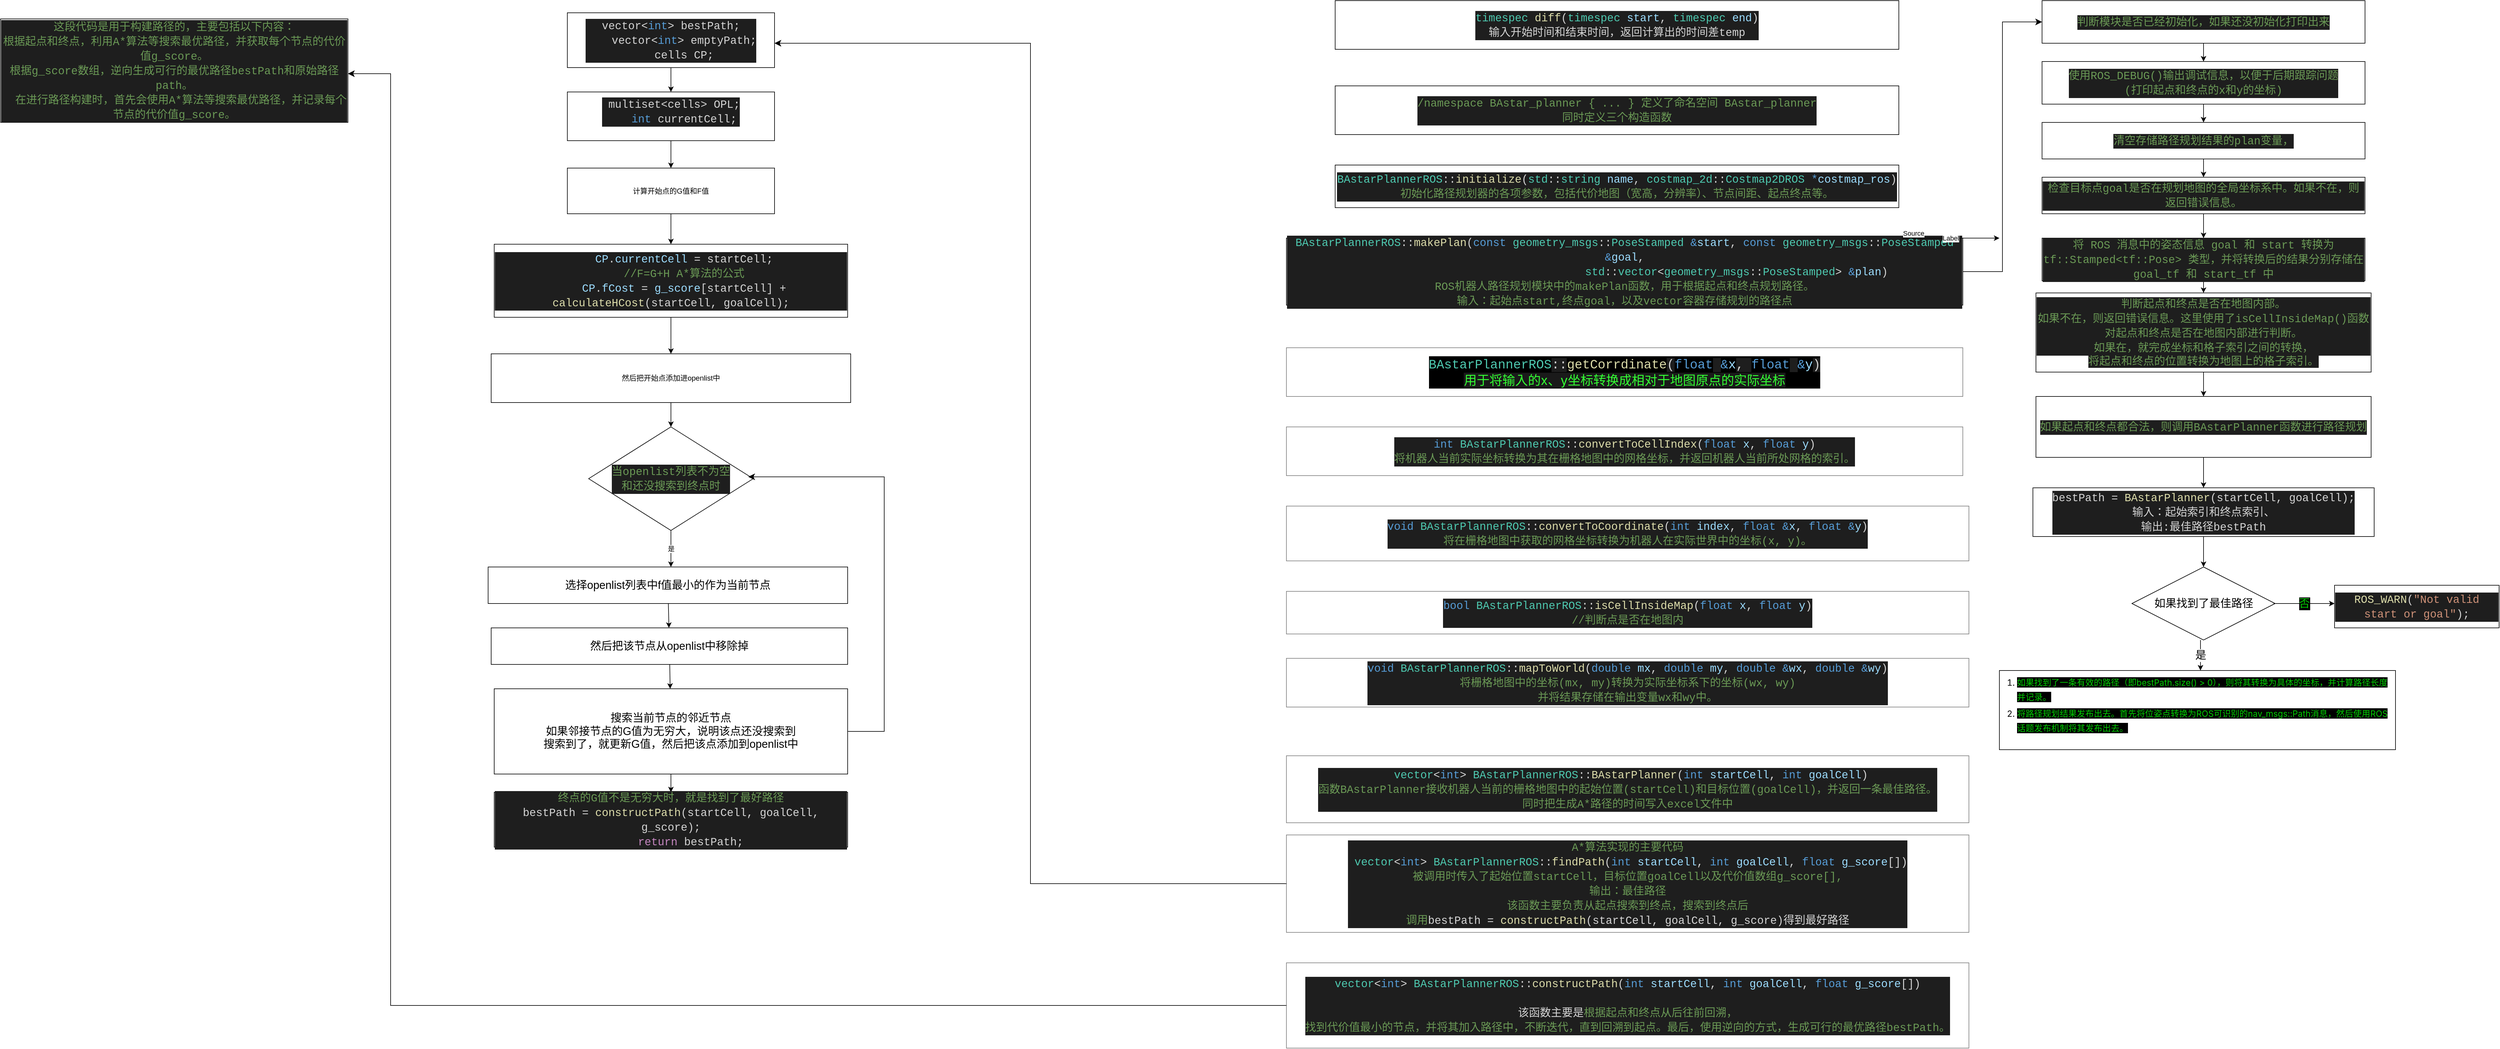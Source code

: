 <mxfile>
    <diagram id="fKZ_QrzrKByX2544GPnu" name="第 1 页">
        <mxGraphModel dx="6113" dy="1980" grid="1" gridSize="10" guides="1" tooltips="1" connect="1" arrows="1" fold="1" page="1" pageScale="1" pageWidth="1654" pageHeight="2336" math="0" shadow="0">
            <root>
                <mxCell id="0"/>
                <mxCell id="1" parent="0"/>
                <mxCell id="2" value="&lt;div style=&quot;color: rgb(212, 212, 212); background-color: rgb(30, 30, 30); font-family: Consolas, &amp;quot;Courier New&amp;quot;, monospace; font-size: 18px; line-height: 24px;&quot;&gt;&lt;span style=&quot;color: #4ec9b0;&quot;&gt;timespec&lt;/span&gt; &lt;span style=&quot;color: #dcdcaa;&quot;&gt;diff&lt;/span&gt;(&lt;span style=&quot;color: #4ec9b0;&quot;&gt;timespec&lt;/span&gt; &lt;span style=&quot;color: #9cdcfe;&quot;&gt;start&lt;/span&gt;, &lt;span style=&quot;color: #4ec9b0;&quot;&gt;timespec&lt;/span&gt; &lt;span style=&quot;color: #9cdcfe;&quot;&gt;end&lt;/span&gt;)&lt;/div&gt;&lt;div style=&quot;color: rgb(212, 212, 212); background-color: rgb(30, 30, 30); font-family: Consolas, &amp;quot;Courier New&amp;quot;, monospace; font-size: 18px; line-height: 24px;&quot;&gt;输入开始时间和结束时间，返回计算出的时间差temp&lt;/div&gt;" style="rounded=0;whiteSpace=wrap;html=1;" parent="1" vertex="1">
                    <mxGeometry x="-1060" y="30" width="925" height="80" as="geometry"/>
                </mxCell>
                <mxCell id="3" value="&lt;div style=&quot;color: rgb(212, 212, 212); background-color: rgb(30, 30, 30); font-family: Consolas, &amp;quot;Courier New&amp;quot;, monospace; font-size: 18px; line-height: 24px;&quot;&gt;&lt;span style=&quot;color: #6a9955;&quot;&gt;/namespace BAstar_planner { ... } 定义了命名空间 BAstar_planner&lt;/span&gt;&lt;/div&gt;&lt;div style=&quot;background-color: rgb(30, 30, 30); font-family: Consolas, &amp;quot;Courier New&amp;quot;, monospace; font-size: 18px; line-height: 24px;&quot;&gt;&lt;font color=&quot;#6a9955&quot;&gt;同时定义三个构造函数&lt;/font&gt;&lt;/div&gt;" style="rounded=0;whiteSpace=wrap;html=1;" parent="1" vertex="1">
                    <mxGeometry x="-1060" y="170" width="925" height="80" as="geometry"/>
                </mxCell>
                <mxCell id="4" value="&lt;div style=&quot;color: rgb(212, 212, 212); background-color: rgb(30, 30, 30); font-family: Consolas, &amp;quot;Courier New&amp;quot;, monospace; font-size: 18px; line-height: 24px;&quot;&gt;&lt;span style=&quot;color: #4ec9b0;&quot;&gt;BAstarPlannerROS&lt;/span&gt;::&lt;span style=&quot;color: #dcdcaa;&quot;&gt;initialize&lt;/span&gt;(&lt;span style=&quot;color: #4ec9b0;&quot;&gt;std&lt;/span&gt;::&lt;span style=&quot;color: #4ec9b0;&quot;&gt;string&lt;/span&gt; &lt;span style=&quot;color: #9cdcfe;&quot;&gt;name&lt;/span&gt;, &lt;span style=&quot;color: #4ec9b0;&quot;&gt;costmap_2d&lt;/span&gt;::&lt;span style=&quot;color: #4ec9b0;&quot;&gt;Costmap2DROS&lt;/span&gt; &lt;span style=&quot;color: #569cd6;&quot;&gt;*&lt;/span&gt;&lt;span style=&quot;color: #9cdcfe;&quot;&gt;costmap_ros&lt;/span&gt;)&lt;/div&gt;&lt;div style=&quot;color: rgb(212, 212, 212); background-color: rgb(30, 30, 30); font-family: Consolas, &amp;quot;Courier New&amp;quot;, monospace; font-size: 18px; line-height: 24px;&quot;&gt;&lt;div style=&quot;line-height: 24px;&quot;&gt;&lt;span style=&quot;color: #6a9955;&quot;&gt;初始化路径规划器的各项参数，包括代价地图（宽高，分辨率）、节点间距、起点终点等。&lt;/span&gt;&lt;/div&gt;&lt;/div&gt;" style="rounded=0;whiteSpace=wrap;html=1;" parent="1" vertex="1">
                    <mxGeometry x="-1060" y="300" width="925" height="70" as="geometry"/>
                </mxCell>
                <mxCell id="5" value="&lt;div style=&quot;color: rgb(212, 212, 212); background-color: rgb(30, 30, 30); font-family: Consolas, &amp;quot;Courier New&amp;quot;, monospace; font-size: 18px; line-height: 24px;&quot;&gt;&lt;div&gt;&lt;span style=&quot;color: #4ec9b0;&quot;&gt;BAstarPlannerROS&lt;/span&gt;::&lt;span style=&quot;color: #dcdcaa;&quot;&gt;makePlan&lt;/span&gt;(&lt;span style=&quot;color: #569cd6;&quot;&gt;const&lt;/span&gt; &lt;span style=&quot;color: #4ec9b0;&quot;&gt;geometry_msgs&lt;/span&gt;::&lt;span style=&quot;color: #4ec9b0;&quot;&gt;PoseStamped&lt;/span&gt; &lt;span style=&quot;color: #569cd6;&quot;&gt;&amp;amp;&lt;/span&gt;&lt;span style=&quot;color: #9cdcfe;&quot;&gt;start&lt;/span&gt;, &lt;span style=&quot;color: #569cd6;&quot;&gt;const&lt;/span&gt; &lt;span style=&quot;color: #4ec9b0;&quot;&gt;geometry_msgs&lt;/span&gt;::&lt;span style=&quot;color: #4ec9b0;&quot;&gt;PoseStamped&lt;/span&gt; &lt;span style=&quot;color: #569cd6;&quot;&gt;&amp;amp;&lt;/span&gt;&lt;span style=&quot;color: #9cdcfe;&quot;&gt;goal&lt;/span&gt;,&lt;/div&gt;&lt;div&gt;&amp;nbsp; &amp;nbsp; &amp;nbsp; &amp;nbsp; &amp;nbsp; &amp;nbsp; &amp;nbsp; &amp;nbsp; &amp;nbsp; &amp;nbsp; &amp;nbsp; &amp;nbsp; &amp;nbsp; &amp;nbsp; &amp;nbsp; &amp;nbsp; &amp;nbsp; &lt;span style=&quot;color: #4ec9b0;&quot;&gt;std&lt;/span&gt;::&lt;span style=&quot;color: #4ec9b0;&quot;&gt;vector&lt;/span&gt;&amp;lt;&lt;span style=&quot;color: #4ec9b0;&quot;&gt;geometry_msgs&lt;/span&gt;::&lt;span style=&quot;color: #4ec9b0;&quot;&gt;PoseStamped&lt;/span&gt;&amp;gt; &lt;span style=&quot;color: #569cd6;&quot;&gt;&amp;amp;&lt;/span&gt;&lt;span style=&quot;color: #9cdcfe;&quot;&gt;plan&lt;/span&gt;)&lt;/div&gt;&lt;div&gt;&lt;div style=&quot;line-height: 24px;&quot;&gt;&lt;span style=&quot;color: #6a9955;&quot;&gt;ROS机器人路径规划模块中的makePlan函数，用于根据起点和终点规划路径。&lt;/span&gt;&lt;/div&gt;&lt;/div&gt;&lt;div style=&quot;line-height: 24px;&quot;&gt;&lt;span style=&quot;color: #6a9955;&quot;&gt;输入：起始点start,终点goal，以及vector容器存储规划的路径点&lt;/span&gt;&lt;/div&gt;&lt;/div&gt;" style="rounded=0;whiteSpace=wrap;html=1;" parent="1" vertex="1">
                    <mxGeometry x="-1140" y="420" width="1110" height="110" as="geometry"/>
                </mxCell>
                <mxCell id="6" value="" style="endArrow=classic;html=1;" parent="1" edge="1">
                    <mxGeometry relative="1" as="geometry">
                        <mxPoint x="-130" y="420" as="sourcePoint"/>
                        <mxPoint x="30" y="420" as="targetPoint"/>
                    </mxGeometry>
                </mxCell>
                <mxCell id="7" value="Label" style="edgeLabel;resizable=0;html=1;align=center;verticalAlign=middle;" parent="6" connectable="0" vertex="1">
                    <mxGeometry relative="1" as="geometry"/>
                </mxCell>
                <mxCell id="8" value="Source" style="edgeLabel;resizable=0;html=1;align=left;verticalAlign=bottom;" parent="6" connectable="0" vertex="1">
                    <mxGeometry x="-1" relative="1" as="geometry"/>
                </mxCell>
                <mxCell id="12" value="" style="edgeStyle=none;html=1;" parent="1" source="9" target="11" edge="1">
                    <mxGeometry relative="1" as="geometry"/>
                </mxCell>
                <mxCell id="9" value="&lt;div style=&quot;color: rgb(212, 212, 212); background-color: rgb(30, 30, 30); font-family: Consolas, &amp;quot;Courier New&amp;quot;, monospace; font-size: 18px; line-height: 24px;&quot;&gt;&lt;span style=&quot;color: #6a9955;&quot;&gt;判断模块是否已经初始化，如果还没初始化打印出来&lt;/span&gt;&lt;/div&gt;" style="rounded=0;whiteSpace=wrap;html=1;" parent="1" vertex="1">
                    <mxGeometry x="100" y="30" width="530" height="70" as="geometry"/>
                </mxCell>
                <mxCell id="10" value="" style="edgeStyle=elbowEdgeStyle;elbow=horizontal;endArrow=classic;html=1;curved=0;rounded=0;endSize=8;startSize=8;exitX=1;exitY=0.5;exitDx=0;exitDy=0;entryX=0;entryY=0.5;entryDx=0;entryDy=0;" parent="1" source="5" target="9" edge="1">
                    <mxGeometry width="50" height="50" relative="1" as="geometry">
                        <mxPoint x="70" y="460" as="sourcePoint"/>
                        <mxPoint x="120" y="410" as="targetPoint"/>
                    </mxGeometry>
                </mxCell>
                <mxCell id="15" value="" style="edgeStyle=none;html=1;" parent="1" source="11" target="14" edge="1">
                    <mxGeometry relative="1" as="geometry"/>
                </mxCell>
                <mxCell id="11" value="&lt;div style=&quot;color: rgb(212, 212, 212); background-color: rgb(30, 30, 30); font-family: Consolas, &amp;quot;Courier New&amp;quot;, monospace; font-size: 18px; line-height: 24px;&quot;&gt;&lt;span style=&quot;color: #6a9955;&quot;&gt;使用ROS_DEBUG()输出调试信息，以便于后期跟踪问题&lt;/span&gt;&lt;/div&gt;&lt;div style=&quot;color: rgb(212, 212, 212); background-color: rgb(30, 30, 30); font-family: Consolas, &amp;quot;Courier New&amp;quot;, monospace; font-size: 18px; line-height: 24px;&quot;&gt;&lt;span style=&quot;color: #6a9955;&quot;&gt;(打印起点和终点的x和y的坐标)&lt;/span&gt;&lt;/div&gt;" style="rounded=0;whiteSpace=wrap;html=1;" parent="1" vertex="1">
                    <mxGeometry x="100" y="130" width="530" height="70" as="geometry"/>
                </mxCell>
                <mxCell id="17" value="" style="edgeStyle=none;html=1;" parent="1" source="14" target="16" edge="1">
                    <mxGeometry relative="1" as="geometry"/>
                </mxCell>
                <mxCell id="14" value="&lt;div style=&quot;color: rgb(212, 212, 212); background-color: rgb(30, 30, 30); font-family: Consolas, &amp;quot;Courier New&amp;quot;, monospace; font-size: 18px; line-height: 24px;&quot;&gt;&lt;span style=&quot;color: #6a9955;&quot;&gt;清空存储路径规划结果的plan变量，&lt;/span&gt;&lt;/div&gt;" style="rounded=0;whiteSpace=wrap;html=1;" parent="1" vertex="1">
                    <mxGeometry x="100" y="230" width="530" height="60" as="geometry"/>
                </mxCell>
                <mxCell id="19" value="" style="edgeStyle=none;html=1;" parent="1" source="16" target="18" edge="1">
                    <mxGeometry relative="1" as="geometry"/>
                </mxCell>
                <mxCell id="16" value="&lt;div style=&quot;color: rgb(212, 212, 212); background-color: rgb(30, 30, 30); font-family: Consolas, &amp;quot;Courier New&amp;quot;, monospace; font-size: 18px; line-height: 24px;&quot;&gt;&lt;span style=&quot;color: #6a9955;&quot;&gt;检查目标点goal是否在规划地图的全局坐标系中。如果不在，则返回错误信息。&lt;/span&gt;&lt;/div&gt;" style="rounded=0;whiteSpace=wrap;html=1;" parent="1" vertex="1">
                    <mxGeometry x="100" y="320" width="530" height="60" as="geometry"/>
                </mxCell>
                <mxCell id="21" value="" style="edgeStyle=none;html=1;" parent="1" source="18" edge="1">
                    <mxGeometry relative="1" as="geometry">
                        <mxPoint x="365" y="510" as="targetPoint"/>
                    </mxGeometry>
                </mxCell>
                <mxCell id="18" value="&lt;div style=&quot;color: rgb(212, 212, 212); background-color: rgb(30, 30, 30); font-family: Consolas, &amp;quot;Courier New&amp;quot;, monospace; font-size: 18px; line-height: 24px;&quot;&gt;&lt;span style=&quot;color: #6a9955;&quot;&gt;将 ROS 消息中的姿态信息 goal 和 start 转换为 tf::Stamped&amp;lt;tf::Pose&amp;gt; 类型，并将转换后的结果分别存储在 goal_tf 和 start_tf 中&lt;/span&gt;&lt;/div&gt;" style="rounded=0;whiteSpace=wrap;html=1;" parent="1" vertex="1">
                    <mxGeometry x="100" y="420" width="530" height="70" as="geometry"/>
                </mxCell>
                <mxCell id="25" value="" style="edgeStyle=none;html=1;" parent="1" source="22" target="24" edge="1">
                    <mxGeometry relative="1" as="geometry"/>
                </mxCell>
                <mxCell id="22" value="&lt;div style=&quot;color: rgb(212, 212, 212); background-color: rgb(30, 30, 30); font-family: Consolas, &amp;quot;Courier New&amp;quot;, monospace; font-size: 18px; line-height: 24px;&quot;&gt;&lt;span style=&quot;color: #6a9955;&quot;&gt;判断起点和终点是否在地图内部。&lt;/span&gt;&lt;/div&gt;&lt;div style=&quot;color: rgb(212, 212, 212); background-color: rgb(30, 30, 30); font-family: Consolas, &amp;quot;Courier New&amp;quot;, monospace; font-size: 18px; line-height: 24px;&quot;&gt;&lt;span style=&quot;color: #6a9955;&quot;&gt;如果不在，则返回错误信息。这里使用了isCellInsideMap()函数对起点和终点是否在地图内部进行判断。&lt;/span&gt;&lt;/div&gt;&lt;div style=&quot;background-color: rgb(30, 30, 30); font-family: Consolas, &amp;quot;Courier New&amp;quot;, monospace; font-size: 18px; line-height: 24px;&quot;&gt;&lt;font color=&quot;#6a9955&quot;&gt;如果在，就完成&lt;/font&gt;&lt;span style=&quot;color: rgb(106, 153, 85);&quot;&gt;坐标和格子索引之间的转换，&lt;/span&gt;&lt;/div&gt;&lt;span style=&quot;color: rgb(106, 153, 85); font-family: Consolas, &amp;quot;Courier New&amp;quot;, monospace; font-size: 18px; background-color: rgb(30, 30, 30);&quot;&gt;将起点和终点的位置转换为地图上的格子索引。&lt;/span&gt;" style="rounded=0;whiteSpace=wrap;html=1;" parent="1" vertex="1">
                    <mxGeometry x="90" y="510" width="550" height="130" as="geometry"/>
                </mxCell>
                <mxCell id="27" value="" style="edgeStyle=none;html=1;" parent="1" source="24" target="26" edge="1">
                    <mxGeometry relative="1" as="geometry"/>
                </mxCell>
                <mxCell id="24" value="&lt;div style=&quot;color: rgb(212, 212, 212); background-color: rgb(30, 30, 30); font-family: Consolas, &amp;quot;Courier New&amp;quot;, monospace; font-size: 18px; line-height: 24px;&quot;&gt;&lt;span style=&quot;color: #6a9955;&quot;&gt;如果起点和终点都合法，则调用BAstarPlanner函数进行路径规划&lt;/span&gt;&lt;/div&gt;" style="rounded=0;whiteSpace=wrap;html=1;" parent="1" vertex="1">
                    <mxGeometry x="90" y="680" width="550" height="100" as="geometry"/>
                </mxCell>
                <mxCell id="29" value="" style="edgeStyle=none;html=1;" parent="1" source="26" edge="1">
                    <mxGeometry relative="1" as="geometry">
                        <mxPoint x="365" y="960" as="targetPoint"/>
                    </mxGeometry>
                </mxCell>
                <mxCell id="26" value="&lt;div style=&quot;color: rgb(212, 212, 212); background-color: rgb(30, 30, 30); font-family: Consolas, &amp;quot;Courier New&amp;quot;, monospace; font-size: 18px; line-height: 24px;&quot;&gt;bestPath = &lt;span style=&quot;color: #dcdcaa;&quot;&gt;BAstarPlanner&lt;/span&gt;(startCell, goalCell);&lt;/div&gt;&lt;div style=&quot;color: rgb(212, 212, 212); background-color: rgb(30, 30, 30); font-family: Consolas, &amp;quot;Courier New&amp;quot;, monospace; font-size: 18px; line-height: 24px;&quot;&gt;输入：起始索引和终点索引、&lt;/div&gt;&lt;div style=&quot;color: rgb(212, 212, 212); background-color: rgb(30, 30, 30); font-family: Consolas, &amp;quot;Courier New&amp;quot;, monospace; font-size: 18px; line-height: 24px;&quot;&gt;输出:最佳路径bestPath&lt;/div&gt;" style="rounded=0;whiteSpace=wrap;html=1;" parent="1" vertex="1">
                    <mxGeometry x="85" y="830" width="560" height="80" as="geometry"/>
                </mxCell>
                <mxCell id="31" value="如果找到了最佳路径" style="rhombus;whiteSpace=wrap;html=1;fontSize=18;" parent="1" vertex="1">
                    <mxGeometry x="247.5" y="960" width="235" height="120" as="geometry"/>
                </mxCell>
                <mxCell id="33" value="" style="endArrow=classic;html=1;fontSize=18;" parent="1" edge="1">
                    <mxGeometry relative="1" as="geometry">
                        <mxPoint x="360" y="1080" as="sourcePoint"/>
                        <mxPoint x="360" y="1130" as="targetPoint"/>
                    </mxGeometry>
                </mxCell>
                <mxCell id="34" value="是" style="edgeLabel;resizable=0;html=1;align=center;verticalAlign=middle;fontSize=18;" parent="33" connectable="0" vertex="1">
                    <mxGeometry relative="1" as="geometry"/>
                </mxCell>
                <mxCell id="36" value="&lt;div style=&quot;font-family: Consolas, &amp;quot;Courier New&amp;quot;, monospace; font-size: 18px; line-height: 24px;&quot;&gt;&lt;ol style=&quot;box-sizing: border-box; border-width: 0px; border-style: solid; border-color: rgb(229, 231, 235); --tw-border-spacing-x: 0; --tw-border-spacing-y: 0; --tw-translate-x: 0; --tw-translate-y: 0; --tw-rotate: 0; --tw-skew-x: 0; --tw-skew-y: 0; --tw-scale-x: 1; --tw-scale-y: 1; --tw-pan-x: ; --tw-pan-y: ; --tw-pinch-zoom: ; --tw-scroll-snap-strictness: proximity; --tw-ordinal: ; --tw-slashed-zero: ; --tw-numeric-figure: ; --tw-numeric-spacing: ; --tw-numeric-fraction: ; --tw-ring-inset: ; --tw-ring-offset-width: 0px; --tw-ring-offset-color: #fff; --tw-ring-color: rgb(59 130 246 / 0.5); --tw-ring-offset-shadow: 0 0 #0000; --tw-ring-shadow: 0 0 #0000; --tw-shadow: 0 0 #0000; --tw-shadow-colored: 0 0 #0000; --tw-blur: ; --tw-brightness: ; --tw-contrast: ; --tw-grayscale: ; --tw-hue-rotate: ; --tw-invert: ; --tw-saturate: ; --tw-sepia: ; --tw-drop-shadow: ; --tw-backdrop-blur: ; --tw-backdrop-brightness: ; --tw-backdrop-contrast: ; --tw-backdrop-grayscale: ; --tw-backdrop-hue-rotate: ; --tw-backdrop-invert: ; --tw-backdrop-opacity: ; --tw-backdrop-saturate: ; --tw-backdrop-sepia: ; list-style-position: initial; list-style-image: initial; margin: 0px 0px 16px; padding: 0px 0px 0px 2em; font-family: -apple-system, BlinkMacSystemFont, &amp;quot;Segoe UI&amp;quot;, &amp;quot;Noto Sans&amp;quot;, Helvetica, Arial, sans-serif, &amp;quot;apple color emoji&amp;quot;, &amp;quot;segoe ui emoji&amp;quot;; font-size: 14px; text-align: start;&quot;&gt;&lt;li style=&quot;box-sizing: border-box; border-width: 0px; border-style: solid; border-color: rgb(229, 231, 235); --tw-border-spacing-x: 0; --tw-border-spacing-y: 0; --tw-translate-x: 0; --tw-translate-y: 0; --tw-rotate: 0; --tw-skew-x: 0; --tw-skew-y: 0; --tw-scale-x: 1; --tw-scale-y: 1; --tw-pan-x: ; --tw-pan-y: ; --tw-pinch-zoom: ; --tw-scroll-snap-strictness: proximity; --tw-ordinal: ; --tw-slashed-zero: ; --tw-numeric-figure: ; --tw-numeric-spacing: ; --tw-numeric-fraction: ; --tw-ring-inset: ; --tw-ring-offset-width: 0px; --tw-ring-offset-color: #fff; --tw-ring-color: rgb(59 130 246 / 0.5); --tw-ring-offset-shadow: 0 0 #0000; --tw-ring-shadow: 0 0 #0000; --tw-shadow: 0 0 #0000; --tw-shadow-colored: 0 0 #0000; --tw-blur: ; --tw-brightness: ; --tw-contrast: ; --tw-grayscale: ; --tw-hue-rotate: ; --tw-invert: ; --tw-saturate: ; --tw-sepia: ; --tw-drop-shadow: ; --tw-backdrop-blur: ; --tw-backdrop-brightness: ; --tw-backdrop-contrast: ; --tw-backdrop-grayscale: ; --tw-backdrop-hue-rotate: ; --tw-backdrop-invert: ; --tw-backdrop-opacity: ; --tw-backdrop-saturate: ; --tw-backdrop-sepia: ;&quot;&gt;&lt;span style=&quot;background-color: rgb(0, 0, 0);&quot;&gt;&lt;font color=&quot;#00cc00&quot;&gt;如果找到了一条有效的路径（即bestPath.size() &amp;gt; 0），则将其转换为具体的坐标，并计算路径长度并记录。&lt;/font&gt;&lt;/span&gt;&lt;/li&gt;&lt;li style=&quot;box-sizing: border-box; border-width: 0px; border-style: solid; border-color: rgb(229, 231, 235); --tw-border-spacing-x: 0; --tw-border-spacing-y: 0; --tw-translate-x: 0; --tw-translate-y: 0; --tw-rotate: 0; --tw-skew-x: 0; --tw-skew-y: 0; --tw-scale-x: 1; --tw-scale-y: 1; --tw-pan-x: ; --tw-pan-y: ; --tw-pinch-zoom: ; --tw-scroll-snap-strictness: proximity; --tw-ordinal: ; --tw-slashed-zero: ; --tw-numeric-figure: ; --tw-numeric-spacing: ; --tw-numeric-fraction: ; --tw-ring-inset: ; --tw-ring-offset-width: 0px; --tw-ring-offset-color: #fff; --tw-ring-color: rgb(59 130 246 / 0.5); --tw-ring-offset-shadow: 0 0 #0000; --tw-ring-shadow: 0 0 #0000; --tw-shadow: 0 0 #0000; --tw-shadow-colored: 0 0 #0000; --tw-blur: ; --tw-brightness: ; --tw-contrast: ; --tw-grayscale: ; --tw-hue-rotate: ; --tw-invert: ; --tw-saturate: ; --tw-sepia: ; --tw-drop-shadow: ; --tw-backdrop-blur: ; --tw-backdrop-brightness: ; --tw-backdrop-contrast: ; --tw-backdrop-grayscale: ; --tw-backdrop-hue-rotate: ; --tw-backdrop-invert: ; --tw-backdrop-opacity: ; --tw-backdrop-saturate: ; --tw-backdrop-sepia: ; margin-top: 0.25em;&quot;&gt;&lt;span style=&quot;background-color: rgb(0, 0, 0);&quot;&gt;&lt;font color=&quot;#00cc00&quot;&gt;将路径规划结果发布出去。首先将位姿点转换为ROS可识别的nav_msgs::Path消息，然后使用ROS话题发布机制将其发布出去。&lt;/font&gt;&lt;/span&gt;&lt;/li&gt;&lt;/ol&gt;&lt;/div&gt;" style="rounded=0;whiteSpace=wrap;html=1;" parent="1" vertex="1">
                    <mxGeometry x="30" y="1130" width="650" height="130" as="geometry"/>
                </mxCell>
                <mxCell id="40" value="" style="endArrow=classic;html=1;fontSize=18;fontColor=#00CC00;" parent="1" edge="1">
                    <mxGeometry relative="1" as="geometry">
                        <mxPoint x="480" y="1020" as="sourcePoint"/>
                        <mxPoint x="580" y="1020" as="targetPoint"/>
                    </mxGeometry>
                </mxCell>
                <mxCell id="41" value="否" style="edgeLabel;resizable=0;html=1;align=center;verticalAlign=middle;labelBackgroundColor=#000000;fontSize=18;fontColor=#00CC00;" parent="40" connectable="0" vertex="1">
                    <mxGeometry relative="1" as="geometry"/>
                </mxCell>
                <mxCell id="42" value="&lt;div style=&quot;color: rgb(212, 212, 212); background-color: rgb(30, 30, 30); font-family: Consolas, &amp;quot;Courier New&amp;quot;, monospace; line-height: 24px;&quot;&gt;&lt;span style=&quot;color: #dcdcaa;&quot;&gt;ROS_WARN&lt;/span&gt;(&lt;span style=&quot;color: #ce9178;&quot;&gt;&quot;Not valid start or goal&quot;&lt;/span&gt;);&lt;/div&gt;" style="rounded=0;whiteSpace=wrap;html=1;labelBackgroundColor=#000000;fontSize=18;fontColor=#00CC00;" parent="1" vertex="1">
                    <mxGeometry x="580" y="990" width="270" height="70" as="geometry"/>
                </mxCell>
                <mxCell id="43" value="&lt;font style=&quot;font-size: 21px;&quot;&gt;&lt;span style=&quot;font-family: Consolas, &amp;quot;Courier New&amp;quot;, monospace; color: rgb(78, 201, 176);&quot;&gt;BAstarPlannerROS&lt;/span&gt;&lt;span style=&quot;background-color: rgb(30, 30, 30); color: rgb(212, 212, 212); font-family: Consolas, &amp;quot;Courier New&amp;quot;, monospace;&quot;&gt;::&lt;/span&gt;&lt;span style=&quot;font-family: Consolas, &amp;quot;Courier New&amp;quot;, monospace; color: rgb(220, 220, 170);&quot;&gt;getCorrdinate&lt;/span&gt;&lt;span style=&quot;background-color: rgb(30, 30, 30); color: rgb(212, 212, 212); font-family: Consolas, &amp;quot;Courier New&amp;quot;, monospace;&quot;&gt;(&lt;/span&gt;&lt;span style=&quot;font-family: Consolas, &amp;quot;Courier New&amp;quot;, monospace; color: rgb(86, 156, 214);&quot;&gt;float&lt;/span&gt;&lt;span style=&quot;background-color: rgb(30, 30, 30); color: rgb(212, 212, 212); font-family: Consolas, &amp;quot;Courier New&amp;quot;, monospace;&quot;&gt; &lt;/span&gt;&lt;span style=&quot;font-family: Consolas, &amp;quot;Courier New&amp;quot;, monospace; color: rgb(86, 156, 214);&quot;&gt;&amp;amp;&lt;/span&gt;&lt;span style=&quot;font-family: Consolas, &amp;quot;Courier New&amp;quot;, monospace; color: rgb(156, 220, 254);&quot;&gt;x&lt;/span&gt;&lt;span style=&quot;background-color: rgb(30, 30, 30); color: rgb(212, 212, 212); font-family: Consolas, &amp;quot;Courier New&amp;quot;, monospace;&quot;&gt;, &lt;/span&gt;&lt;span style=&quot;font-family: Consolas, &amp;quot;Courier New&amp;quot;, monospace; color: rgb(86, 156, 214);&quot;&gt;float&lt;/span&gt;&lt;span style=&quot;background-color: rgb(30, 30, 30); color: rgb(212, 212, 212); font-family: Consolas, &amp;quot;Courier New&amp;quot;, monospace;&quot;&gt; &lt;/span&gt;&lt;span style=&quot;font-family: Consolas, &amp;quot;Courier New&amp;quot;, monospace; color: rgb(86, 156, 214);&quot;&gt;&amp;amp;&lt;/span&gt;&lt;span style=&quot;font-family: Consolas, &amp;quot;Courier New&amp;quot;, monospace; color: rgb(156, 220, 254);&quot;&gt;y&lt;/span&gt;&lt;span style=&quot;background-color: rgb(30, 30, 30); color: rgb(212, 212, 212); font-family: Consolas, &amp;quot;Courier New&amp;quot;, monospace;&quot;&gt;)&lt;br&gt;&lt;/span&gt;&lt;span style=&quot;font-family: -apple-system, BlinkMacSystemFont, &amp;quot;Segoe UI&amp;quot;, &amp;quot;Noto Sans&amp;quot;, Helvetica, Arial, sans-serif, &amp;quot;apple color emoji&amp;quot;, &amp;quot;segoe ui emoji&amp;quot;; text-align: start; background-color: rgb(26, 26, 26);&quot;&gt;&lt;font style=&quot;font-size: 21px;&quot; color=&quot;#33ff33&quot;&gt;用于将输入的x、y坐标转换成相对于地图原点的实际坐标&lt;/font&gt;&lt;/span&gt;&lt;/font&gt;" style="rounded=0;whiteSpace=wrap;html=1;labelBackgroundColor=#000000;fontSize=18;fontColor=#00CC00;strokeColor=#808080;" parent="1" vertex="1">
                    <mxGeometry x="-1140" y="600" width="1110" height="80" as="geometry"/>
                </mxCell>
                <mxCell id="44" value="&lt;div style=&quot;color: rgb(212, 212, 212); background-color: rgb(30, 30, 30); font-family: Consolas, &amp;quot;Courier New&amp;quot;, monospace; font-size: 18px; line-height: 24px;&quot;&gt;&lt;span style=&quot;color: rgb(86, 156, 214);&quot;&gt;int&amp;nbsp;&lt;/span&gt;&lt;span style=&quot;color: #4ec9b0;&quot;&gt;BAstarPlannerROS&lt;/span&gt;::&lt;span style=&quot;color: #dcdcaa;&quot;&gt;convertToCellIndex&lt;/span&gt;(&lt;span style=&quot;color: #569cd6;&quot;&gt;float&lt;/span&gt; &lt;span style=&quot;color: #9cdcfe;&quot;&gt;x&lt;/span&gt;, &lt;span style=&quot;color: #569cd6;&quot;&gt;float&lt;/span&gt; &lt;span style=&quot;color: #9cdcfe;&quot;&gt;y&lt;/span&gt;)&lt;/div&gt;&lt;div style=&quot;color: rgb(212, 212, 212); background-color: rgb(30, 30, 30); font-family: Consolas, &amp;quot;Courier New&amp;quot;, monospace; font-size: 18px; line-height: 24px;&quot;&gt;&lt;div style=&quot;line-height: 24px;&quot;&gt;&lt;span style=&quot;color: #6a9955;&quot;&gt;将机器人当前实际坐标转换为其在栅格地图中的网格坐标，并返回机器人当前所处网格的索引。&lt;/span&gt;&lt;/div&gt;&lt;/div&gt;" style="rounded=0;whiteSpace=wrap;html=1;labelBackgroundColor=#1A1A1A;strokeColor=#808080;fontSize=21;fontColor=#33FF33;" parent="1" vertex="1">
                    <mxGeometry x="-1140" y="730" width="1110" height="80" as="geometry"/>
                </mxCell>
                <mxCell id="45" value="&lt;div style=&quot;color: rgb(212, 212, 212); background-color: rgb(30, 30, 30); font-family: Consolas, &amp;quot;Courier New&amp;quot;, monospace; font-size: 18px; line-height: 24px;&quot;&gt;&lt;span style=&quot;color: #569cd6;&quot;&gt;void&lt;/span&gt; &lt;span style=&quot;color: #4ec9b0;&quot;&gt;BAstarPlannerROS&lt;/span&gt;::&lt;span style=&quot;color: #dcdcaa;&quot;&gt;convertToCoordinate&lt;/span&gt;(&lt;span style=&quot;color: #569cd6;&quot;&gt;int&lt;/span&gt; &lt;span style=&quot;color: #9cdcfe;&quot;&gt;index&lt;/span&gt;, &lt;span style=&quot;color: #569cd6;&quot;&gt;float&lt;/span&gt; &lt;span style=&quot;color: #569cd6;&quot;&gt;&amp;amp;&lt;/span&gt;&lt;span style=&quot;color: #9cdcfe;&quot;&gt;x&lt;/span&gt;, &lt;span style=&quot;color: #569cd6;&quot;&gt;float&lt;/span&gt; &lt;span style=&quot;color: #569cd6;&quot;&gt;&amp;amp;&lt;/span&gt;&lt;span style=&quot;color: #9cdcfe;&quot;&gt;y&lt;/span&gt;)&lt;/div&gt;&lt;div style=&quot;color: rgb(212, 212, 212); background-color: rgb(30, 30, 30); font-family: Consolas, &amp;quot;Courier New&amp;quot;, monospace; font-size: 18px; line-height: 24px;&quot;&gt;&lt;div style=&quot;line-height: 24px;&quot;&gt;&lt;span style=&quot;color: #6a9955;&quot;&gt;将在栅格地图中获取的网格坐标转换为机器人在实际世界中的坐标(x, y)。&lt;/span&gt;&lt;/div&gt;&lt;/div&gt;" style="rounded=0;whiteSpace=wrap;html=1;labelBackgroundColor=#1A1A1A;strokeColor=#808080;fontSize=21;fontColor=#33FF33;" parent="1" vertex="1">
                    <mxGeometry x="-1140" y="860" width="1120" height="90" as="geometry"/>
                </mxCell>
                <mxCell id="46" value="&lt;div style=&quot;color: rgb(212, 212, 212); background-color: rgb(30, 30, 30); font-family: Consolas, &amp;quot;Courier New&amp;quot;, monospace; font-size: 18px; line-height: 24px;&quot;&gt;&lt;span style=&quot;color: #569cd6;&quot;&gt;bool&lt;/span&gt; &lt;span style=&quot;color: #4ec9b0;&quot;&gt;BAstarPlannerROS&lt;/span&gt;::&lt;span style=&quot;color: #dcdcaa;&quot;&gt;isCellInsideMap&lt;/span&gt;(&lt;span style=&quot;color: #569cd6;&quot;&gt;float&lt;/span&gt; &lt;span style=&quot;color: #9cdcfe;&quot;&gt;x&lt;/span&gt;, &lt;span style=&quot;color: #569cd6;&quot;&gt;float&lt;/span&gt; &lt;span style=&quot;color: #9cdcfe;&quot;&gt;y&lt;/span&gt;)&lt;/div&gt;&lt;div style=&quot;color: rgb(212, 212, 212); background-color: rgb(30, 30, 30); font-family: Consolas, &amp;quot;Courier New&amp;quot;, monospace; font-size: 18px; line-height: 24px;&quot;&gt;&lt;div style=&quot;line-height: 24px;&quot;&gt;&lt;span style=&quot;color: #6a9955;&quot;&gt;//判断点是否在地图内&lt;/span&gt;&lt;/div&gt;&lt;/div&gt;" style="rounded=0;whiteSpace=wrap;html=1;labelBackgroundColor=#1A1A1A;strokeColor=#808080;fontSize=21;fontColor=#33FF33;" parent="1" vertex="1">
                    <mxGeometry x="-1140" y="1000" width="1120" height="70" as="geometry"/>
                </mxCell>
                <mxCell id="47" value="&lt;div style=&quot;color: rgb(212, 212, 212); background-color: rgb(30, 30, 30); font-family: Consolas, &amp;quot;Courier New&amp;quot;, monospace; font-size: 18px; line-height: 24px;&quot;&gt;&lt;span style=&quot;color: #569cd6;&quot;&gt;void&lt;/span&gt; &lt;span style=&quot;color: #4ec9b0;&quot;&gt;BAstarPlannerROS&lt;/span&gt;::&lt;span style=&quot;color: #dcdcaa;&quot;&gt;mapToWorld&lt;/span&gt;(&lt;span style=&quot;color: #569cd6;&quot;&gt;double&lt;/span&gt; &lt;span style=&quot;color: #9cdcfe;&quot;&gt;mx&lt;/span&gt;, &lt;span style=&quot;color: #569cd6;&quot;&gt;double&lt;/span&gt; &lt;span style=&quot;color: #9cdcfe;&quot;&gt;my&lt;/span&gt;, &lt;span style=&quot;color: #569cd6;&quot;&gt;double&lt;/span&gt; &lt;span style=&quot;color: #569cd6;&quot;&gt;&amp;amp;&lt;/span&gt;&lt;span style=&quot;color: #9cdcfe;&quot;&gt;wx&lt;/span&gt;, &lt;span style=&quot;color: #569cd6;&quot;&gt;double&lt;/span&gt; &lt;span style=&quot;color: #569cd6;&quot;&gt;&amp;amp;&lt;/span&gt;&lt;span style=&quot;color: #9cdcfe;&quot;&gt;wy&lt;/span&gt;)&lt;/div&gt;&lt;div style=&quot;color: rgb(212, 212, 212); background-color: rgb(30, 30, 30); font-family: Consolas, &amp;quot;Courier New&amp;quot;, monospace; font-size: 18px; line-height: 24px;&quot;&gt;&lt;div style=&quot;line-height: 24px;&quot;&gt;&lt;span style=&quot;color: #6a9955;&quot;&gt;将栅格地图中的坐标(mx, my)转换为实际坐标系下的坐标(wx, wy)&lt;/span&gt;&lt;/div&gt;&lt;div style=&quot;line-height: 24px;&quot;&gt;&lt;div style=&quot;line-height: 24px;&quot;&gt;&lt;span style=&quot;color: #6a9955;&quot;&gt;并将结果存储在输出变量wx和wy中。&lt;/span&gt;&lt;/div&gt;&lt;/div&gt;&lt;/div&gt;" style="rounded=0;whiteSpace=wrap;html=1;labelBackgroundColor=#1A1A1A;strokeColor=#808080;fontSize=21;fontColor=#33FF33;" parent="1" vertex="1">
                    <mxGeometry x="-1140" y="1110" width="1120" height="80" as="geometry"/>
                </mxCell>
                <mxCell id="48" value="&lt;div style=&quot;color: rgb(212, 212, 212); background-color: rgb(30, 30, 30); font-family: Consolas, &amp;quot;Courier New&amp;quot;, monospace; font-size: 18px; line-height: 24px;&quot;&gt;&amp;nbsp;&lt;span style=&quot;color: #4ec9b0;&quot;&gt;vector&lt;/span&gt;&amp;lt;&lt;span style=&quot;color: #569cd6;&quot;&gt;int&lt;/span&gt;&amp;gt; &lt;span style=&quot;color: #4ec9b0;&quot;&gt;BAstarPlannerROS&lt;/span&gt;::&lt;span style=&quot;color: #dcdcaa;&quot;&gt;BAstarPlanner&lt;/span&gt;(&lt;span style=&quot;color: #569cd6;&quot;&gt;int&lt;/span&gt; &lt;span style=&quot;color: #9cdcfe;&quot;&gt;startCell&lt;/span&gt;, &lt;span style=&quot;color: #569cd6;&quot;&gt;int&lt;/span&gt; &lt;span style=&quot;color: #9cdcfe;&quot;&gt;goalCell&lt;/span&gt;)&lt;/div&gt;&lt;div style=&quot;color: rgb(212, 212, 212); background-color: rgb(30, 30, 30); font-family: Consolas, &amp;quot;Courier New&amp;quot;, monospace; font-size: 18px; line-height: 24px;&quot;&gt;&lt;div style=&quot;line-height: 24px;&quot;&gt;&lt;span style=&quot;color: #6a9955;&quot;&gt;函数BAstarPlanner接收机器人当前的栅格地图中的起始位置(startCell)和目标位置(goalCell)，并返回一条最佳路径。&lt;/span&gt;&lt;/div&gt;&lt;div style=&quot;line-height: 24px;&quot;&gt;&lt;span style=&quot;color: #6a9955;&quot;&gt;同时把生成A*路径的时间写入excel文件中&lt;/span&gt;&lt;/div&gt;&lt;/div&gt;" style="rounded=0;whiteSpace=wrap;html=1;labelBackgroundColor=#1A1A1A;strokeColor=#808080;fontSize=21;fontColor=#33FF33;" parent="1" vertex="1">
                    <mxGeometry x="-1140" y="1270" width="1120" height="110" as="geometry"/>
                </mxCell>
                <mxCell id="49" value="&lt;div style=&quot;color: rgb(212, 212, 212); background-color: rgb(30, 30, 30); font-family: Consolas, &amp;quot;Courier New&amp;quot;, monospace; font-size: 18px; line-height: 24px;&quot;&gt;&lt;span style=&quot;color: #6a9955;&quot;&gt;A*算法实现的主要代码&lt;/span&gt;&lt;/div&gt;&lt;div style=&quot;background-color: rgb(30, 30, 30); font-family: Consolas, &amp;quot;Courier New&amp;quot;, monospace; font-size: 18px; line-height: 24px;&quot;&gt;&lt;div style=&quot;color: rgb(212, 212, 212); line-height: 24px;&quot;&gt;&amp;nbsp;&lt;span style=&quot;color: #4ec9b0;&quot;&gt;vector&lt;/span&gt;&amp;lt;&lt;span style=&quot;color: #569cd6;&quot;&gt;int&lt;/span&gt;&amp;gt; &lt;span style=&quot;color: #4ec9b0;&quot;&gt;BAstarPlannerROS&lt;/span&gt;::&lt;span style=&quot;color: #dcdcaa;&quot;&gt;findPath&lt;/span&gt;(&lt;span style=&quot;color: #569cd6;&quot;&gt;int&lt;/span&gt; &lt;span style=&quot;color: #9cdcfe;&quot;&gt;startCell&lt;/span&gt;, &lt;span style=&quot;color: #569cd6;&quot;&gt;int&lt;/span&gt; &lt;span style=&quot;color: #9cdcfe;&quot;&gt;goalCell&lt;/span&gt;, &lt;span style=&quot;color: #569cd6;&quot;&gt;float&lt;/span&gt; &lt;span style=&quot;color: #9cdcfe;&quot;&gt;g_score&lt;/span&gt;[])&lt;/div&gt;&lt;div style=&quot;line-height: 24px;&quot;&gt;&lt;div style=&quot;color: rgb(212, 212, 212); line-height: 24px;&quot;&gt;&lt;span style=&quot;color: #6a9955;&quot;&gt;被调用时传入了起始位置startCell，目标位置goalCell以及代价值数组g_score[],&lt;/span&gt;&lt;/div&gt;&lt;div style=&quot;line-height: 24px;&quot;&gt;&lt;font color=&quot;#6a9955&quot;&gt;输出：最佳路径&lt;/font&gt;&lt;/div&gt;&lt;div style=&quot;line-height: 24px;&quot;&gt;&lt;font color=&quot;#6a9955&quot;&gt;该函数主要负责从起点搜索到终点，搜索到终点后&lt;/font&gt;&lt;/div&gt;&lt;div style=&quot;line-height: 24px;&quot;&gt;&lt;font color=&quot;#6a9955&quot;&gt;调用&lt;/font&gt;&lt;span style=&quot;color: rgb(212, 212, 212);&quot;&gt;bestPath = &lt;/span&gt;&lt;span style=&quot;color: rgb(220, 220, 170);&quot;&gt;constructPath&lt;/span&gt;&lt;span style=&quot;color: rgb(212, 212, 212);&quot;&gt;(startCell, goalCell, g_score)得到最好路径&lt;/span&gt;&lt;/div&gt;&lt;/div&gt;&lt;/div&gt;" style="rounded=0;whiteSpace=wrap;html=1;labelBackgroundColor=#1A1A1A;strokeColor=#808080;fontSize=21;fontColor=#33FF33;" parent="1" vertex="1">
                    <mxGeometry x="-1140" y="1400" width="1120" height="160" as="geometry"/>
                </mxCell>
                <mxCell id="50" value="&lt;div style=&quot;color: rgb(212, 212, 212); background-color: rgb(30, 30, 30); font-family: Consolas, &amp;quot;Courier New&amp;quot;, monospace; font-size: 18px; line-height: 24px;&quot;&gt;&lt;span style=&quot;color: #4ec9b0;&quot;&gt;vector&lt;/span&gt;&amp;lt;&lt;span style=&quot;color: #569cd6;&quot;&gt;int&lt;/span&gt;&amp;gt; &lt;span style=&quot;color: #4ec9b0;&quot;&gt;BAstarPlannerROS&lt;/span&gt;::&lt;span style=&quot;color: #dcdcaa;&quot;&gt;constructPath&lt;/span&gt;(&lt;span style=&quot;color: #569cd6;&quot;&gt;int&lt;/span&gt; &lt;span style=&quot;color: #9cdcfe;&quot;&gt;startCell&lt;/span&gt;, &lt;span style=&quot;color: #569cd6;&quot;&gt;int&lt;/span&gt; &lt;span style=&quot;color: #9cdcfe;&quot;&gt;goalCell&lt;/span&gt;, &lt;span style=&quot;color: #569cd6;&quot;&gt;float&lt;/span&gt; &lt;span style=&quot;color: #9cdcfe;&quot;&gt;g_score&lt;/span&gt;[])&lt;/div&gt;&lt;div style=&quot;color: rgb(212, 212, 212); background-color: rgb(30, 30, 30); font-family: Consolas, &amp;quot;Courier New&amp;quot;, monospace; font-size: 18px; line-height: 24px;&quot;&gt;&lt;br&gt;&lt;/div&gt;&lt;div style=&quot;color: rgb(212, 212, 212); background-color: rgb(30, 30, 30); font-family: Consolas, &amp;quot;Courier New&amp;quot;, monospace; font-size: 18px; line-height: 24px;&quot;&gt;该函数主要是&lt;span style=&quot;color: rgb(106, 153, 85);&quot;&gt;根据起点和终点从后往前回溯，&lt;/span&gt;&lt;/div&gt;&lt;div style=&quot;color: rgb(212, 212, 212); background-color: rgb(30, 30, 30); font-family: Consolas, &amp;quot;Courier New&amp;quot;, monospace; font-size: 18px; line-height: 24px;&quot;&gt;&lt;div&gt;&lt;span style=&quot;color: #6a9955;&quot;&gt;找到代价值最小的节点，并将其加入路径中，不断迭代，直到回溯到起点。最后，使用逆向的方式，生成可行的最优路径bestPath。&lt;/span&gt;&lt;/div&gt;&lt;/div&gt;" style="rounded=0;whiteSpace=wrap;html=1;labelBackgroundColor=#1A1A1A;strokeColor=#808080;fontSize=21;fontColor=#33FF33;" parent="1" vertex="1">
                    <mxGeometry x="-1140" y="1610" width="1120" height="140" as="geometry"/>
                </mxCell>
                <mxCell id="51" value="" style="edgeStyle=elbowEdgeStyle;elbow=horizontal;endArrow=classic;html=1;curved=0;rounded=0;endSize=8;startSize=8;fontSize=21;fontColor=#33FF33;exitX=0;exitY=0.5;exitDx=0;exitDy=0;" parent="1" source="49" edge="1">
                    <mxGeometry width="50" height="50" relative="1" as="geometry">
                        <mxPoint x="-1350" y="1510" as="sourcePoint"/>
                        <mxPoint x="-1980" y="100" as="targetPoint"/>
                    </mxGeometry>
                </mxCell>
                <mxCell id="54" value="" style="edgeStyle=none;html=1;" edge="1" parent="1" source="52" target="53">
                    <mxGeometry relative="1" as="geometry"/>
                </mxCell>
                <mxCell id="52" value="&lt;div style=&quot;color: rgb(212, 212, 212); background-color: rgb(30, 30, 30); font-family: Consolas, &amp;quot;Courier New&amp;quot;, monospace; font-size: 18px; line-height: 24px;&quot;&gt;&lt;div&gt;vector&amp;lt;&lt;span style=&quot;color: #569cd6;&quot;&gt;int&lt;/span&gt;&amp;gt; bestPath;&lt;/div&gt;&lt;div&gt;&amp;nbsp; &amp;nbsp; vector&amp;lt;&lt;span style=&quot;color: #569cd6;&quot;&gt;int&lt;/span&gt;&amp;gt; emptyPath;&lt;/div&gt;&lt;div&gt;&amp;nbsp; &amp;nbsp; cells CP;&lt;/div&gt;&lt;/div&gt;" style="rounded=0;whiteSpace=wrap;html=1;" vertex="1" parent="1">
                    <mxGeometry x="-2320" y="50" width="340" height="90" as="geometry"/>
                </mxCell>
                <mxCell id="56" value="" style="edgeStyle=none;html=1;" edge="1" parent="1" source="53" target="55">
                    <mxGeometry relative="1" as="geometry"/>
                </mxCell>
                <mxCell id="53" value="&#10;&lt;div style=&quot;color: rgb(212, 212, 212); background-color: rgb(30, 30, 30); font-family: Consolas, &amp;quot;Courier New&amp;quot;, monospace; font-weight: normal; font-size: 18px; line-height: 24px;&quot;&gt;&lt;div&gt;&lt;span style=&quot;color: #d4d4d4;&quot;&gt;&amp;nbsp;multiset&amp;lt;cells&amp;gt; OPL;&lt;/span&gt;&lt;/div&gt;&lt;div&gt;&lt;span style=&quot;color: #d4d4d4;&quot;&gt;&amp;nbsp; &amp;nbsp; &lt;/span&gt;&lt;span style=&quot;color: #569cd6;&quot;&gt;int&lt;/span&gt;&lt;span style=&quot;color: #d4d4d4;&quot;&gt; currentCell;&lt;/span&gt;&lt;/div&gt;&lt;/div&gt;&#10;&#10;" style="whiteSpace=wrap;html=1;rounded=0;" vertex="1" parent="1">
                    <mxGeometry x="-2320" y="180" width="340" height="80" as="geometry"/>
                </mxCell>
                <mxCell id="58" value="" style="edgeStyle=none;html=1;" edge="1" parent="1" source="55" target="57">
                    <mxGeometry relative="1" as="geometry"/>
                </mxCell>
                <mxCell id="55" value="计算开始点的G值和F值" style="rounded=0;whiteSpace=wrap;html=1;" vertex="1" parent="1">
                    <mxGeometry x="-2320" y="305" width="340" height="75" as="geometry"/>
                </mxCell>
                <mxCell id="60" value="" style="edgeStyle=none;html=1;" edge="1" parent="1" source="57" target="59">
                    <mxGeometry relative="1" as="geometry"/>
                </mxCell>
                <mxCell id="57" value="&lt;div style=&quot;color: rgb(212, 212, 212); background-color: rgb(30, 30, 30); font-family: Consolas, &amp;quot;Courier New&amp;quot;, monospace; font-size: 18px; line-height: 24px;&quot;&gt;&lt;div&gt;&amp;nbsp; &amp;nbsp; &lt;span style=&quot;color: #9cdcfe;&quot;&gt;CP&lt;/span&gt;.&lt;span style=&quot;color: #9cdcfe;&quot;&gt;currentCell&lt;/span&gt; = startCell;&lt;/div&gt;&lt;div&gt;&lt;span style=&quot;color: #6a9955;&quot;&gt;&amp;nbsp; &amp;nbsp; //F=G+H A*算法的公式&lt;/span&gt;&lt;/div&gt;&lt;div&gt;&amp;nbsp; &amp;nbsp; &lt;span style=&quot;color: #9cdcfe;&quot;&gt;CP&lt;/span&gt;.&lt;span style=&quot;color: #9cdcfe;&quot;&gt;fCost&lt;/span&gt; = &lt;span style=&quot;color: #9cdcfe;&quot;&gt;g_score&lt;/span&gt;[startCell] + &lt;span style=&quot;color: #dcdcaa;&quot;&gt;calculateHCost&lt;/span&gt;(startCell, goalCell);&lt;/div&gt;&lt;/div&gt;" style="rounded=0;whiteSpace=wrap;html=1;" vertex="1" parent="1">
                    <mxGeometry x="-2440" y="430" width="580" height="120" as="geometry"/>
                </mxCell>
                <mxCell id="62" value="" style="edgeStyle=none;html=1;" edge="1" parent="1" source="59" target="61">
                    <mxGeometry relative="1" as="geometry"/>
                </mxCell>
                <mxCell id="59" value="然后把开始点添加进openlist中" style="whiteSpace=wrap;html=1;rounded=0;" vertex="1" parent="1">
                    <mxGeometry x="-2445" y="610" width="590" height="80" as="geometry"/>
                </mxCell>
                <mxCell id="61" value="&lt;div style=&quot;color: rgb(212, 212, 212); background-color: rgb(30, 30, 30); font-family: Consolas, &amp;quot;Courier New&amp;quot;, monospace; font-size: 18px; line-height: 24px;&quot;&gt;&lt;span style=&quot;color: #6a9955;&quot;&gt;当openlist列表不为空&lt;/span&gt;&lt;/div&gt;&lt;div style=&quot;color: rgb(212, 212, 212); background-color: rgb(30, 30, 30); font-family: Consolas, &amp;quot;Courier New&amp;quot;, monospace; font-size: 18px; line-height: 24px;&quot;&gt;&lt;span style=&quot;color: #6a9955;&quot;&gt;和还没搜索到终点时&lt;/span&gt;&lt;/div&gt;" style="rhombus;whiteSpace=wrap;html=1;" vertex="1" parent="1">
                    <mxGeometry x="-2285" y="730" width="270" height="170" as="geometry"/>
                </mxCell>
                <mxCell id="63" value="是" style="endArrow=classic;html=1;" edge="1" parent="1">
                    <mxGeometry relative="1" as="geometry">
                        <mxPoint x="-2150" y="900" as="sourcePoint"/>
                        <mxPoint x="-2150" y="960" as="targetPoint"/>
                    </mxGeometry>
                </mxCell>
                <mxCell id="64" value="是" style="edgeLabel;resizable=0;html=1;align=center;verticalAlign=middle;" connectable="0" vertex="1" parent="63">
                    <mxGeometry relative="1" as="geometry"/>
                </mxCell>
                <mxCell id="67" value="" style="edgeStyle=none;html=1;fontSize=18;" edge="1" parent="1" source="65" target="66">
                    <mxGeometry relative="1" as="geometry"/>
                </mxCell>
                <mxCell id="65" value="&lt;font style=&quot;font-size: 18px;&quot;&gt;选择openlist列表中f值最小的作为当前节点&lt;/font&gt;" style="rounded=0;whiteSpace=wrap;html=1;" vertex="1" parent="1">
                    <mxGeometry x="-2450" y="960" width="590" height="60" as="geometry"/>
                </mxCell>
                <mxCell id="69" value="" style="edgeStyle=none;html=1;fontSize=18;" edge="1" parent="1" source="66" target="68">
                    <mxGeometry relative="1" as="geometry"/>
                </mxCell>
                <mxCell id="66" value="然后把该节点从openlist中移除掉" style="rounded=0;whiteSpace=wrap;html=1;fontSize=18;" vertex="1" parent="1">
                    <mxGeometry x="-2445" y="1060" width="585" height="60" as="geometry"/>
                </mxCell>
                <mxCell id="73" value="" style="edgeStyle=none;html=1;fontSize=18;" edge="1" parent="1" source="68" target="72">
                    <mxGeometry relative="1" as="geometry"/>
                </mxCell>
                <mxCell id="68" value="搜索当前节点的邻近节点&lt;br&gt;如果邻接节点的G值为无穷大，说明该点还没搜索到&lt;br&gt;搜索到了，就更新G值，然后把该点添加到openlist中" style="whiteSpace=wrap;html=1;fontSize=18;rounded=0;" vertex="1" parent="1">
                    <mxGeometry x="-2440" y="1160" width="580" height="140" as="geometry"/>
                </mxCell>
                <mxCell id="71" value="" style="edgeStyle=elbowEdgeStyle;elbow=horizontal;endArrow=classic;html=1;curved=0;rounded=0;endSize=8;startSize=8;fontSize=18;entryX=0.97;entryY=0.482;entryDx=0;entryDy=0;entryPerimeter=0;" edge="1" parent="1" target="61">
                    <mxGeometry width="50" height="50" relative="1" as="geometry">
                        <mxPoint x="-1860" y="1230" as="sourcePoint"/>
                        <mxPoint x="-1810" y="1180" as="targetPoint"/>
                        <Array as="points">
                            <mxPoint x="-1800" y="1000"/>
                        </Array>
                    </mxGeometry>
                </mxCell>
                <mxCell id="72" value="&lt;div style=&quot;color: rgb(212, 212, 212); background-color: rgb(30, 30, 30); font-family: Consolas, &amp;quot;Courier New&amp;quot;, monospace; line-height: 24px;&quot;&gt;&lt;span style=&quot;color: #6a9955;&quot;&gt;终点的G值不是无穷大时，就是找到了最好路径&lt;/span&gt;&lt;/div&gt;&lt;div style=&quot;color: rgb(212, 212, 212); background-color: rgb(30, 30, 30); font-family: Consolas, &amp;quot;Courier New&amp;quot;, monospace; line-height: 24px;&quot;&gt;&lt;div style=&quot;line-height: 24px;&quot;&gt;&lt;div&gt;bestPath = &lt;span style=&quot;color: #dcdcaa;&quot;&gt;constructPath&lt;/span&gt;(startCell, goalCell, g_score);&lt;/div&gt;&lt;div&gt;&amp;nbsp; &amp;nbsp; &amp;nbsp; &lt;span style=&quot;color: #c586c0;&quot;&gt;return&lt;/span&gt; bestPath;&lt;/div&gt;&lt;/div&gt;&lt;/div&gt;" style="rounded=0;whiteSpace=wrap;html=1;fontSize=18;" vertex="1" parent="1">
                    <mxGeometry x="-2440" y="1330" width="580" height="90" as="geometry"/>
                </mxCell>
                <mxCell id="74" value="" style="edgeStyle=elbowEdgeStyle;elbow=horizontal;endArrow=classic;html=1;curved=0;rounded=0;endSize=8;startSize=8;fontSize=18;exitX=0;exitY=0.5;exitDx=0;exitDy=0;" edge="1" parent="1" source="50">
                    <mxGeometry width="50" height="50" relative="1" as="geometry">
                        <mxPoint x="-1320" y="1690" as="sourcePoint"/>
                        <mxPoint x="-2680" y="150" as="targetPoint"/>
                        <Array as="points">
                            <mxPoint x="-2610" y="1580"/>
                        </Array>
                    </mxGeometry>
                </mxCell>
                <mxCell id="75" value="&lt;div style=&quot;color: rgb(212, 212, 212); background-color: rgb(30, 30, 30); font-family: Consolas, &amp;quot;Courier New&amp;quot;, monospace; line-height: 24px;&quot;&gt;&lt;div&gt;&lt;span style=&quot;color: #6a9955;&quot;&gt;这段代码是用于构建路径的，主要包括以下内容：&lt;/span&gt;&lt;/div&gt;&lt;div&gt;&lt;span style=&quot;color: #6a9955;&quot;&gt;根据起点和终点，利用A*算法等搜索最优路径，并获取每个节点的代价值g_score。&lt;/span&gt;&lt;/div&gt;&lt;div&gt;&lt;span style=&quot;color: #6a9955;&quot;&gt;根据g_score数组，逆向生成可行的最优路径bestPath和原始路径path。&lt;/span&gt;&lt;/div&gt;&lt;div&gt;&lt;span style=&quot;color: #6a9955;&quot;&gt;&amp;nbsp; 在进行路径构建时，首先会使用A*算法等搜索最优路径，并记录每个节点的代价值g_score。&lt;/span&gt;&lt;/div&gt;&lt;/div&gt;" style="rounded=0;whiteSpace=wrap;html=1;fontSize=18;" vertex="1" parent="1">
                    <mxGeometry x="-3250" y="60" width="570" height="170" as="geometry"/>
                </mxCell>
            </root>
        </mxGraphModel>
    </diagram>
</mxfile>